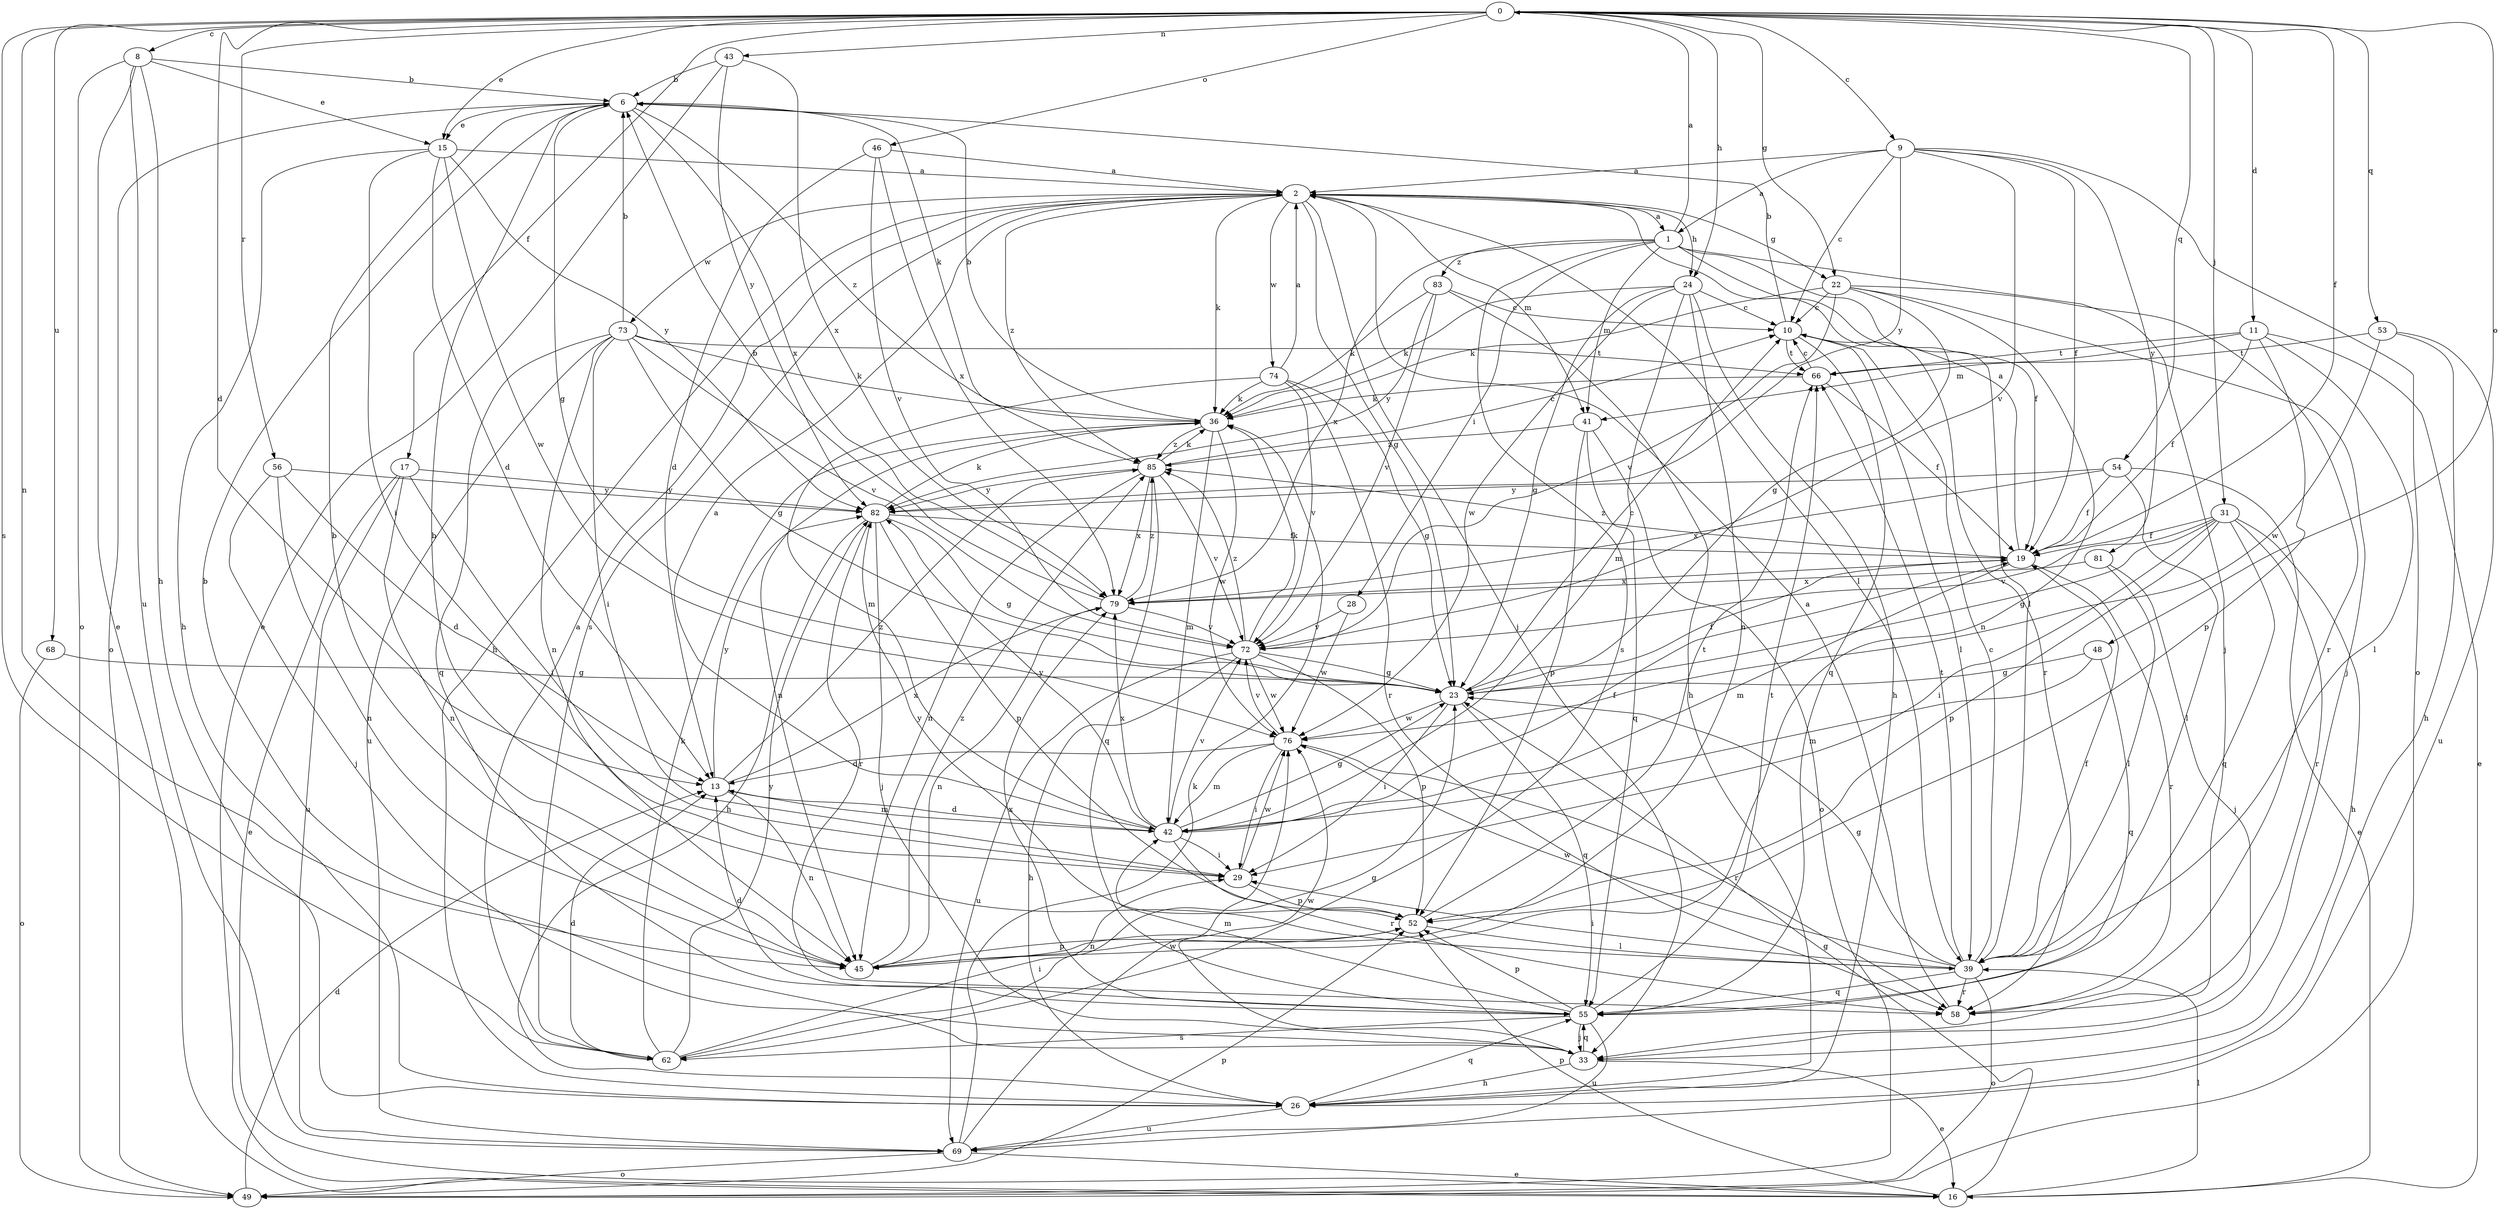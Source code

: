 strict digraph  {
0;
1;
2;
6;
8;
9;
10;
11;
13;
15;
16;
17;
19;
22;
23;
24;
26;
28;
29;
31;
33;
36;
39;
41;
42;
43;
45;
46;
48;
49;
52;
53;
54;
55;
56;
58;
62;
66;
68;
69;
72;
73;
74;
76;
79;
81;
82;
83;
85;
0 -> 8  [label=c];
0 -> 9  [label=c];
0 -> 11  [label=d];
0 -> 13  [label=d];
0 -> 15  [label=e];
0 -> 17  [label=f];
0 -> 19  [label=f];
0 -> 22  [label=g];
0 -> 24  [label=h];
0 -> 31  [label=j];
0 -> 43  [label=n];
0 -> 45  [label=n];
0 -> 46  [label=o];
0 -> 48  [label=o];
0 -> 53  [label=q];
0 -> 54  [label=q];
0 -> 56  [label=r];
0 -> 62  [label=s];
0 -> 68  [label=u];
1 -> 0  [label=a];
1 -> 19  [label=f];
1 -> 28  [label=i];
1 -> 33  [label=j];
1 -> 39  [label=l];
1 -> 41  [label=m];
1 -> 62  [label=s];
1 -> 79  [label=x];
1 -> 83  [label=z];
2 -> 1  [label=a];
2 -> 22  [label=g];
2 -> 23  [label=g];
2 -> 24  [label=h];
2 -> 26  [label=h];
2 -> 33  [label=j];
2 -> 36  [label=k];
2 -> 39  [label=l];
2 -> 41  [label=m];
2 -> 62  [label=s];
2 -> 73  [label=w];
2 -> 74  [label=w];
2 -> 85  [label=z];
6 -> 15  [label=e];
6 -> 23  [label=g];
6 -> 36  [label=k];
6 -> 49  [label=o];
6 -> 79  [label=x];
6 -> 85  [label=z];
8 -> 6  [label=b];
8 -> 15  [label=e];
8 -> 16  [label=e];
8 -> 26  [label=h];
8 -> 49  [label=o];
8 -> 69  [label=u];
9 -> 1  [label=a];
9 -> 2  [label=a];
9 -> 10  [label=c];
9 -> 19  [label=f];
9 -> 49  [label=o];
9 -> 72  [label=v];
9 -> 81  [label=y];
9 -> 82  [label=y];
10 -> 6  [label=b];
10 -> 39  [label=l];
10 -> 55  [label=q];
10 -> 58  [label=r];
10 -> 66  [label=t];
11 -> 16  [label=e];
11 -> 19  [label=f];
11 -> 39  [label=l];
11 -> 41  [label=m];
11 -> 52  [label=p];
11 -> 66  [label=t];
13 -> 42  [label=m];
13 -> 45  [label=n];
13 -> 79  [label=x];
13 -> 82  [label=y];
13 -> 85  [label=z];
15 -> 2  [label=a];
15 -> 13  [label=d];
15 -> 26  [label=h];
15 -> 29  [label=i];
15 -> 76  [label=w];
15 -> 82  [label=y];
16 -> 23  [label=g];
16 -> 39  [label=l];
16 -> 52  [label=p];
17 -> 16  [label=e];
17 -> 29  [label=i];
17 -> 45  [label=n];
17 -> 69  [label=u];
17 -> 82  [label=y];
19 -> 2  [label=a];
19 -> 42  [label=m];
19 -> 58  [label=r];
19 -> 79  [label=x];
19 -> 85  [label=z];
22 -> 10  [label=c];
22 -> 23  [label=g];
22 -> 33  [label=j];
22 -> 36  [label=k];
22 -> 45  [label=n];
22 -> 58  [label=r];
22 -> 72  [label=v];
23 -> 10  [label=c];
23 -> 19  [label=f];
23 -> 29  [label=i];
23 -> 55  [label=q];
23 -> 76  [label=w];
24 -> 10  [label=c];
24 -> 23  [label=g];
24 -> 26  [label=h];
24 -> 36  [label=k];
24 -> 42  [label=m];
24 -> 45  [label=n];
24 -> 76  [label=w];
26 -> 55  [label=q];
26 -> 69  [label=u];
28 -> 72  [label=v];
28 -> 76  [label=w];
29 -> 52  [label=p];
29 -> 76  [label=w];
31 -> 19  [label=f];
31 -> 23  [label=g];
31 -> 26  [label=h];
31 -> 29  [label=i];
31 -> 52  [label=p];
31 -> 55  [label=q];
31 -> 58  [label=r];
31 -> 72  [label=v];
33 -> 6  [label=b];
33 -> 16  [label=e];
33 -> 26  [label=h];
33 -> 55  [label=q];
33 -> 76  [label=w];
36 -> 6  [label=b];
36 -> 42  [label=m];
36 -> 45  [label=n];
36 -> 76  [label=w];
36 -> 85  [label=z];
39 -> 6  [label=b];
39 -> 10  [label=c];
39 -> 19  [label=f];
39 -> 23  [label=g];
39 -> 29  [label=i];
39 -> 49  [label=o];
39 -> 55  [label=q];
39 -> 58  [label=r];
39 -> 66  [label=t];
39 -> 76  [label=w];
41 -> 49  [label=o];
41 -> 52  [label=p];
41 -> 55  [label=q];
41 -> 85  [label=z];
42 -> 2  [label=a];
42 -> 13  [label=d];
42 -> 19  [label=f];
42 -> 23  [label=g];
42 -> 29  [label=i];
42 -> 58  [label=r];
42 -> 72  [label=v];
42 -> 79  [label=x];
42 -> 82  [label=y];
43 -> 6  [label=b];
43 -> 16  [label=e];
43 -> 79  [label=x];
43 -> 82  [label=y];
45 -> 6  [label=b];
45 -> 52  [label=p];
45 -> 85  [label=z];
46 -> 2  [label=a];
46 -> 13  [label=d];
46 -> 72  [label=v];
46 -> 79  [label=x];
48 -> 23  [label=g];
48 -> 42  [label=m];
48 -> 55  [label=q];
49 -> 13  [label=d];
49 -> 52  [label=p];
52 -> 39  [label=l];
52 -> 45  [label=n];
52 -> 66  [label=t];
52 -> 82  [label=y];
53 -> 26  [label=h];
53 -> 66  [label=t];
53 -> 69  [label=u];
53 -> 76  [label=w];
54 -> 16  [label=e];
54 -> 19  [label=f];
54 -> 39  [label=l];
54 -> 79  [label=x];
54 -> 82  [label=y];
55 -> 13  [label=d];
55 -> 33  [label=j];
55 -> 42  [label=m];
55 -> 52  [label=p];
55 -> 62  [label=s];
55 -> 66  [label=t];
55 -> 69  [label=u];
55 -> 79  [label=x];
56 -> 13  [label=d];
56 -> 33  [label=j];
56 -> 45  [label=n];
56 -> 82  [label=y];
58 -> 2  [label=a];
62 -> 2  [label=a];
62 -> 13  [label=d];
62 -> 23  [label=g];
62 -> 29  [label=i];
62 -> 36  [label=k];
62 -> 82  [label=y];
66 -> 10  [label=c];
66 -> 19  [label=f];
66 -> 36  [label=k];
68 -> 23  [label=g];
68 -> 49  [label=o];
69 -> 16  [label=e];
69 -> 36  [label=k];
69 -> 49  [label=o];
69 -> 76  [label=w];
72 -> 23  [label=g];
72 -> 26  [label=h];
72 -> 36  [label=k];
72 -> 52  [label=p];
72 -> 69  [label=u];
72 -> 76  [label=w];
72 -> 85  [label=z];
73 -> 6  [label=b];
73 -> 23  [label=g];
73 -> 29  [label=i];
73 -> 36  [label=k];
73 -> 45  [label=n];
73 -> 55  [label=q];
73 -> 66  [label=t];
73 -> 69  [label=u];
73 -> 72  [label=v];
74 -> 2  [label=a];
74 -> 23  [label=g];
74 -> 36  [label=k];
74 -> 42  [label=m];
74 -> 58  [label=r];
74 -> 72  [label=v];
76 -> 13  [label=d];
76 -> 29  [label=i];
76 -> 42  [label=m];
76 -> 58  [label=r];
76 -> 72  [label=v];
79 -> 6  [label=b];
79 -> 45  [label=n];
79 -> 72  [label=v];
79 -> 85  [label=z];
81 -> 33  [label=j];
81 -> 39  [label=l];
81 -> 79  [label=x];
82 -> 19  [label=f];
82 -> 23  [label=g];
82 -> 26  [label=h];
82 -> 33  [label=j];
82 -> 36  [label=k];
82 -> 52  [label=p];
82 -> 58  [label=r];
83 -> 10  [label=c];
83 -> 26  [label=h];
83 -> 36  [label=k];
83 -> 72  [label=v];
83 -> 82  [label=y];
85 -> 10  [label=c];
85 -> 36  [label=k];
85 -> 45  [label=n];
85 -> 55  [label=q];
85 -> 72  [label=v];
85 -> 79  [label=x];
85 -> 82  [label=y];
}
